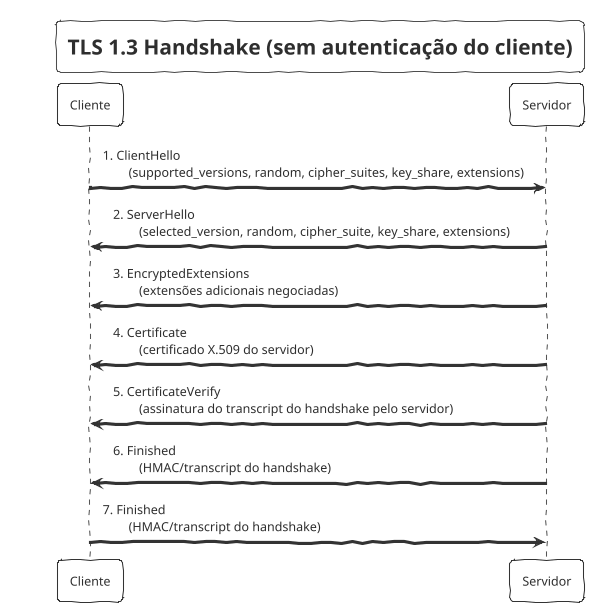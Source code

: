 @startuml
!theme sketchy-outline
title TLS 1.3 Handshake (sem autenticação do cliente)

Cliente -> Servidor: 1. ClientHello\n\t(supported_versions, random, cipher_suites, key_share, extensions)
Servidor -> Cliente: 2. ServerHello\n\t(selected_version, random, cipher_suite, key_share, extensions)
Servidor -> Cliente: 3. EncryptedExtensions\n\t(extensões adicionais negociadas)
Servidor -> Cliente: 4. Certificate\n\t(certificado X.509 do servidor)
Servidor -> Cliente: 5. CertificateVerify\n\t(assinatura do transcript do handshake pelo servidor)
Servidor -> Cliente: 6. Finished\n\t(HMAC/transcript do handshake)
Cliente -> Servidor: 7. Finished\n\t(HMAC/transcript do handshake)
@enduml
